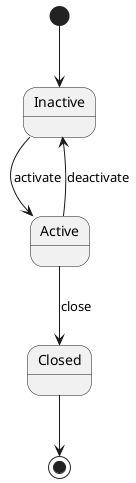 @startuml
state "Inactive" as Inactive
state "Active" as Active
state "Closed" as Closed

[*] --> Inactive
Inactive --> Active : activate
Active --> Inactive : deactivate
Active --> Closed : close
Closed --> [*]

@enduml
